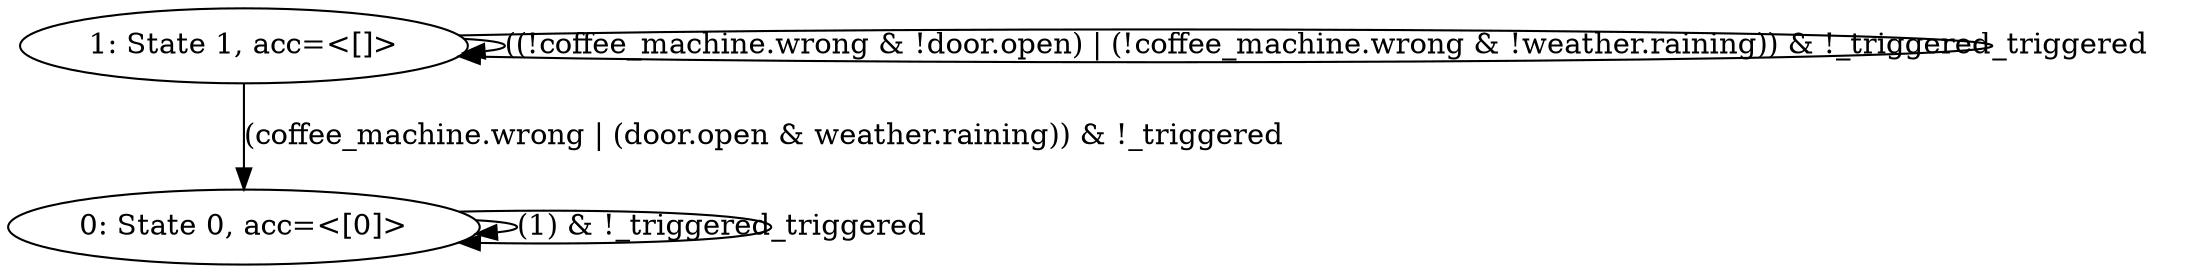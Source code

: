 digraph G {
	s1 [label="1: State 1, acc=<[]>"]
	s0 [label="0: State 0, acc=<[0]>"]
	s1 -> s0 [label="(coffee_machine.wrong | (door.open & weather.raining)) & !_triggered"]
	s1 -> s1 [label="((!coffee_machine.wrong & !door.open) | (!coffee_machine.wrong & !weather.raining)) & !_triggered"]
	s0 -> s0 [label="(1) & !_triggered"]
	s1 -> s1 [label="_triggered"]
	s0 -> s0 [label="_triggered"]
}

